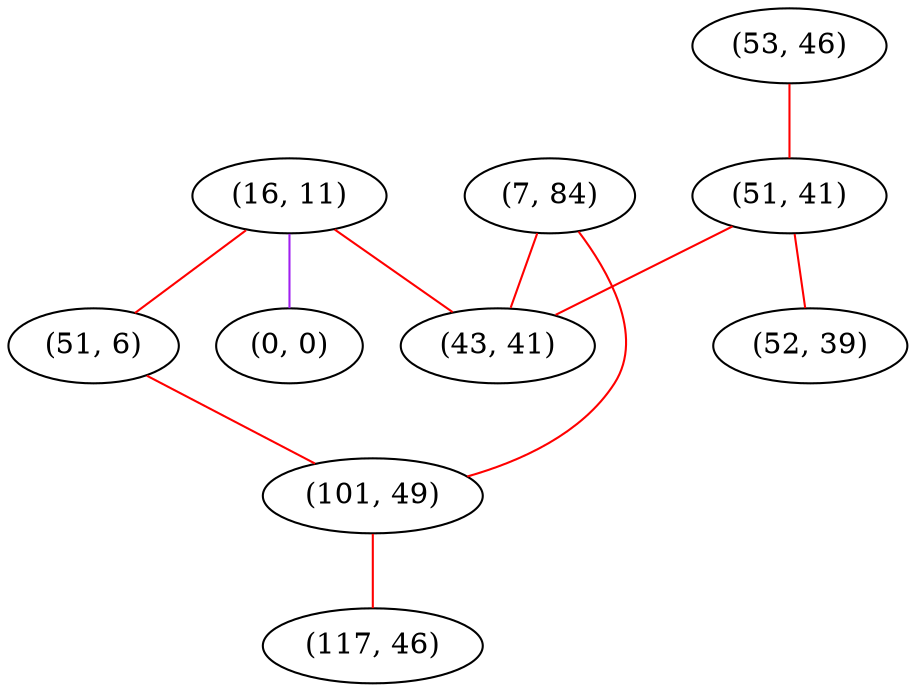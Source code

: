 graph "" {
"(53, 46)";
"(7, 84)";
"(16, 11)";
"(51, 41)";
"(51, 6)";
"(101, 49)";
"(43, 41)";
"(117, 46)";
"(52, 39)";
"(0, 0)";
"(53, 46)" -- "(51, 41)"  [color=red, key=0, weight=1];
"(7, 84)" -- "(101, 49)"  [color=red, key=0, weight=1];
"(7, 84)" -- "(43, 41)"  [color=red, key=0, weight=1];
"(16, 11)" -- "(0, 0)"  [color=purple, key=0, weight=4];
"(16, 11)" -- "(43, 41)"  [color=red, key=0, weight=1];
"(16, 11)" -- "(51, 6)"  [color=red, key=0, weight=1];
"(51, 41)" -- "(52, 39)"  [color=red, key=0, weight=1];
"(51, 41)" -- "(43, 41)"  [color=red, key=0, weight=1];
"(51, 6)" -- "(101, 49)"  [color=red, key=0, weight=1];
"(101, 49)" -- "(117, 46)"  [color=red, key=0, weight=1];
}
